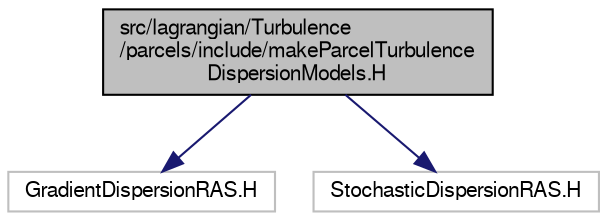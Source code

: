 digraph "src/lagrangian/Turbulence/parcels/include/makeParcelTurbulenceDispersionModels.H"
{
  bgcolor="transparent";
  edge [fontname="FreeSans",fontsize="10",labelfontname="FreeSans",labelfontsize="10"];
  node [fontname="FreeSans",fontsize="10",shape=record];
  Node0 [label="src/lagrangian/Turbulence\l/parcels/include/makeParcelTurbulence\lDispersionModels.H",height=0.2,width=0.4,color="black", fillcolor="grey75", style="filled", fontcolor="black"];
  Node0 -> Node1 [color="midnightblue",fontsize="10",style="solid",fontname="FreeSans"];
  Node1 [label="GradientDispersionRAS.H",height=0.2,width=0.4,color="grey75"];
  Node0 -> Node2 [color="midnightblue",fontsize="10",style="solid",fontname="FreeSans"];
  Node2 [label="StochasticDispersionRAS.H",height=0.2,width=0.4,color="grey75"];
}
